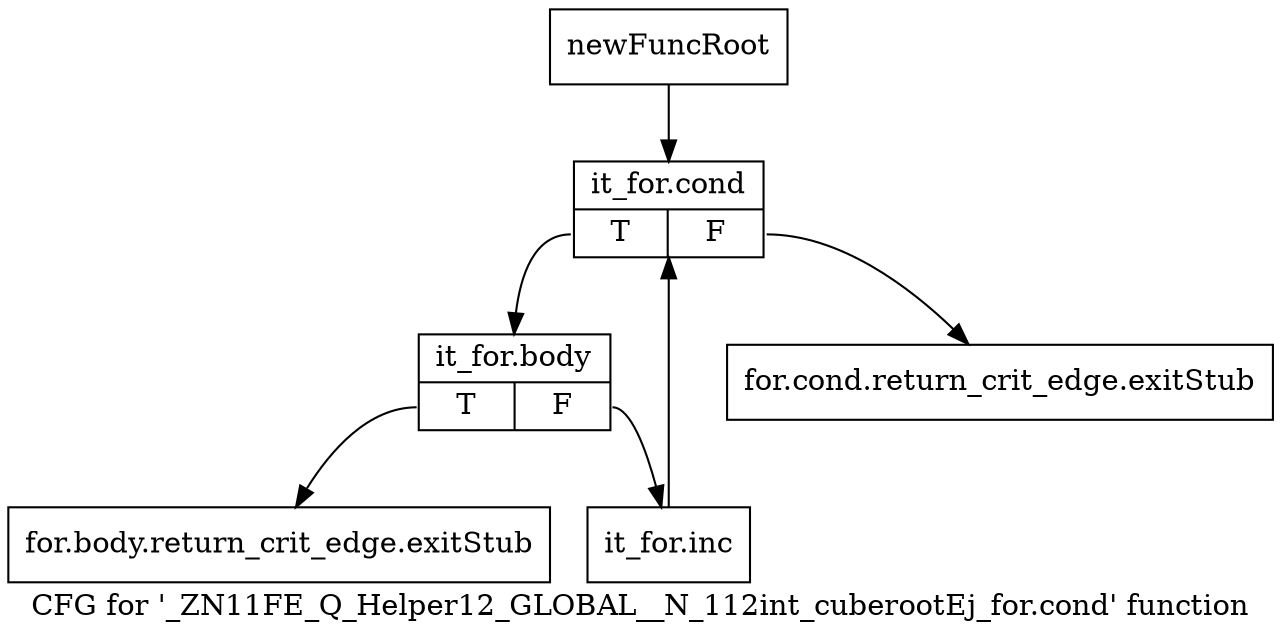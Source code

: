 digraph "CFG for '_ZN11FE_Q_Helper12_GLOBAL__N_112int_cuberootEj_for.cond' function" {
	label="CFG for '_ZN11FE_Q_Helper12_GLOBAL__N_112int_cuberootEj_for.cond' function";

	Node0x90fb630 [shape=record,label="{newFuncRoot}"];
	Node0x90fb630 -> Node0x90fb720;
	Node0x90fb680 [shape=record,label="{for.cond.return_crit_edge.exitStub}"];
	Node0x90fb6d0 [shape=record,label="{for.body.return_crit_edge.exitStub}"];
	Node0x90fb720 [shape=record,label="{it_for.cond|{<s0>T|<s1>F}}"];
	Node0x90fb720:s0 -> Node0x90fb770;
	Node0x90fb720:s1 -> Node0x90fb680;
	Node0x90fb770 [shape=record,label="{it_for.body|{<s0>T|<s1>F}}"];
	Node0x90fb770:s0 -> Node0x90fb6d0;
	Node0x90fb770:s1 -> Node0x90fb7c0;
	Node0x90fb7c0 [shape=record,label="{it_for.inc}"];
	Node0x90fb7c0 -> Node0x90fb720;
}

